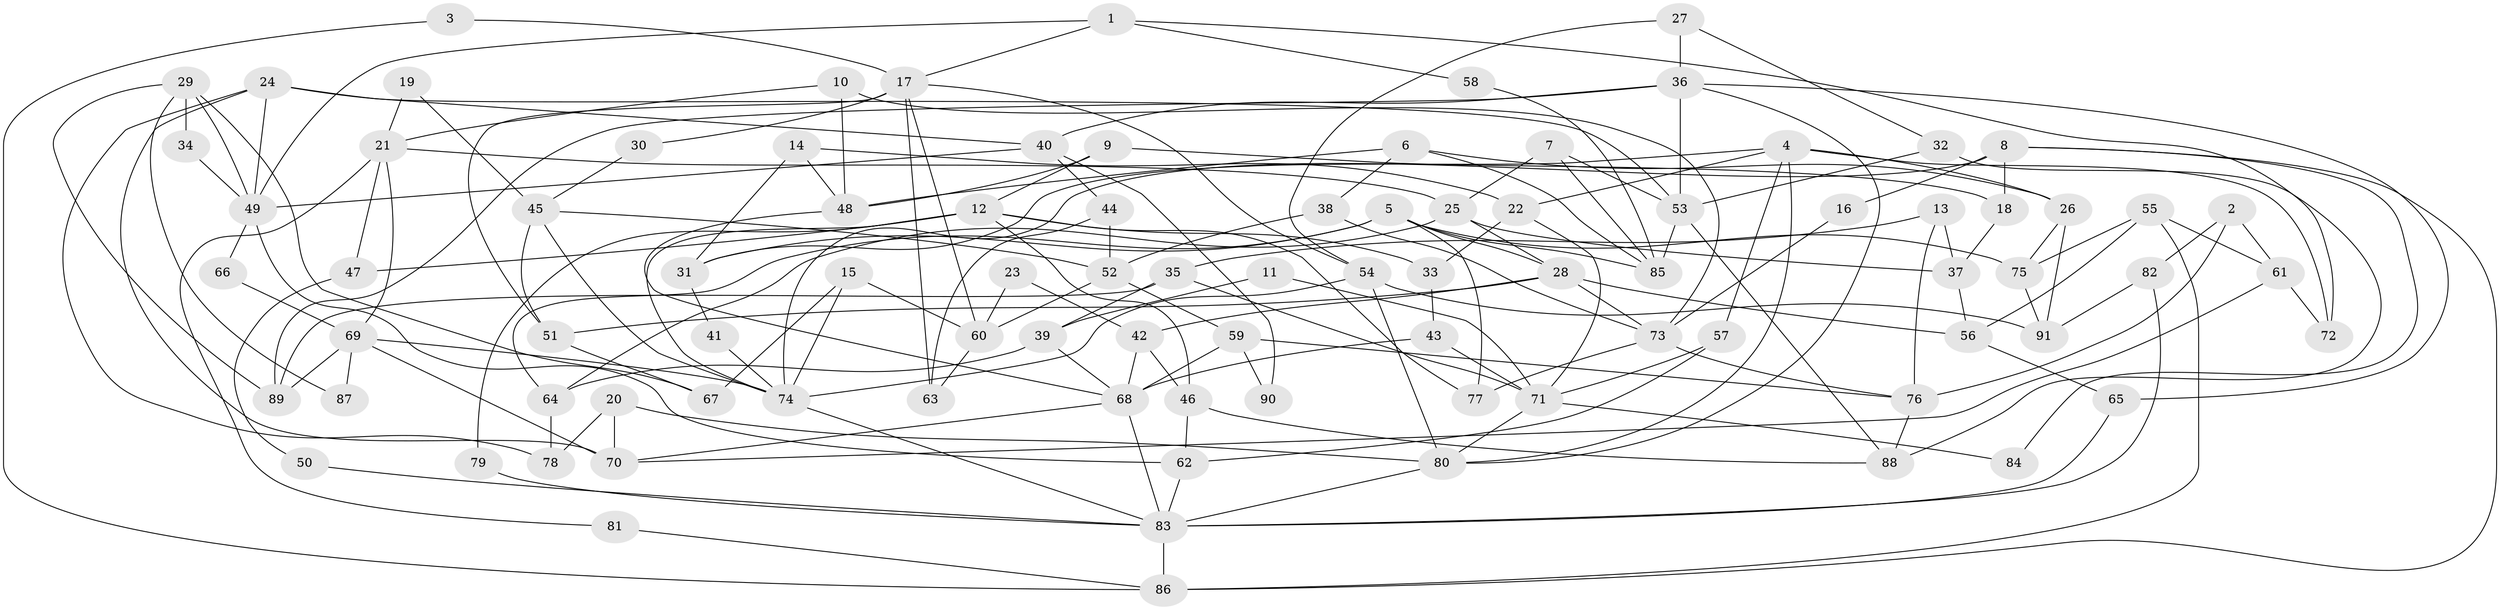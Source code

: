 // coarse degree distribution, {3: 0.2153846153846154, 15: 0.015384615384615385, 5: 0.15384615384615385, 4: 0.18461538461538463, 9: 0.06153846153846154, 7: 0.09230769230769231, 2: 0.2, 6: 0.03076923076923077, 10: 0.015384615384615385, 11: 0.015384615384615385, 8: 0.015384615384615385}
// Generated by graph-tools (version 1.1) at 2025/51/03/04/25 22:51:19]
// undirected, 91 vertices, 182 edges
graph export_dot {
  node [color=gray90,style=filled];
  1;
  2;
  3;
  4;
  5;
  6;
  7;
  8;
  9;
  10;
  11;
  12;
  13;
  14;
  15;
  16;
  17;
  18;
  19;
  20;
  21;
  22;
  23;
  24;
  25;
  26;
  27;
  28;
  29;
  30;
  31;
  32;
  33;
  34;
  35;
  36;
  37;
  38;
  39;
  40;
  41;
  42;
  43;
  44;
  45;
  46;
  47;
  48;
  49;
  50;
  51;
  52;
  53;
  54;
  55;
  56;
  57;
  58;
  59;
  60;
  61;
  62;
  63;
  64;
  65;
  66;
  67;
  68;
  69;
  70;
  71;
  72;
  73;
  74;
  75;
  76;
  77;
  78;
  79;
  80;
  81;
  82;
  83;
  84;
  85;
  86;
  87;
  88;
  89;
  90;
  91;
  1 -- 49;
  1 -- 17;
  1 -- 58;
  1 -- 72;
  2 -- 61;
  2 -- 76;
  2 -- 82;
  3 -- 86;
  3 -- 17;
  4 -- 80;
  4 -- 31;
  4 -- 22;
  4 -- 26;
  4 -- 57;
  4 -- 72;
  5 -- 75;
  5 -- 64;
  5 -- 28;
  5 -- 31;
  5 -- 77;
  5 -- 85;
  6 -- 85;
  6 -- 48;
  6 -- 26;
  6 -- 38;
  7 -- 85;
  7 -- 53;
  7 -- 25;
  8 -- 74;
  8 -- 86;
  8 -- 16;
  8 -- 18;
  8 -- 84;
  9 -- 18;
  9 -- 12;
  9 -- 48;
  10 -- 48;
  10 -- 21;
  10 -- 73;
  11 -- 71;
  11 -- 39;
  12 -- 77;
  12 -- 74;
  12 -- 33;
  12 -- 46;
  12 -- 47;
  12 -- 79;
  13 -- 76;
  13 -- 37;
  13 -- 35;
  14 -- 22;
  14 -- 48;
  14 -- 31;
  15 -- 67;
  15 -- 74;
  15 -- 60;
  16 -- 73;
  17 -- 51;
  17 -- 60;
  17 -- 30;
  17 -- 54;
  17 -- 63;
  18 -- 37;
  19 -- 45;
  19 -- 21;
  20 -- 70;
  20 -- 80;
  20 -- 78;
  21 -- 69;
  21 -- 25;
  21 -- 47;
  21 -- 81;
  22 -- 33;
  22 -- 71;
  23 -- 42;
  23 -- 60;
  24 -- 53;
  24 -- 70;
  24 -- 40;
  24 -- 49;
  24 -- 78;
  25 -- 28;
  25 -- 37;
  25 -- 64;
  26 -- 75;
  26 -- 91;
  27 -- 36;
  27 -- 54;
  27 -- 32;
  28 -- 73;
  28 -- 42;
  28 -- 51;
  28 -- 56;
  29 -- 89;
  29 -- 49;
  29 -- 34;
  29 -- 67;
  29 -- 87;
  30 -- 45;
  31 -- 41;
  32 -- 53;
  32 -- 88;
  33 -- 43;
  34 -- 49;
  35 -- 71;
  35 -- 39;
  35 -- 89;
  36 -- 80;
  36 -- 40;
  36 -- 53;
  36 -- 65;
  36 -- 89;
  37 -- 56;
  38 -- 73;
  38 -- 52;
  39 -- 64;
  39 -- 68;
  40 -- 49;
  40 -- 44;
  40 -- 90;
  41 -- 74;
  42 -- 46;
  42 -- 68;
  43 -- 68;
  43 -- 71;
  44 -- 52;
  44 -- 63;
  45 -- 52;
  45 -- 74;
  45 -- 51;
  46 -- 62;
  46 -- 88;
  47 -- 50;
  48 -- 68;
  49 -- 62;
  49 -- 66;
  50 -- 83;
  51 -- 67;
  52 -- 60;
  52 -- 59;
  53 -- 88;
  53 -- 85;
  54 -- 91;
  54 -- 74;
  54 -- 80;
  55 -- 56;
  55 -- 75;
  55 -- 61;
  55 -- 86;
  56 -- 65;
  57 -- 71;
  57 -- 62;
  58 -- 85;
  59 -- 68;
  59 -- 76;
  59 -- 90;
  60 -- 63;
  61 -- 72;
  61 -- 70;
  62 -- 83;
  64 -- 78;
  65 -- 83;
  66 -- 69;
  68 -- 70;
  68 -- 83;
  69 -- 70;
  69 -- 89;
  69 -- 74;
  69 -- 87;
  71 -- 80;
  71 -- 84;
  73 -- 76;
  73 -- 77;
  74 -- 83;
  75 -- 91;
  76 -- 88;
  79 -- 83;
  80 -- 83;
  81 -- 86;
  82 -- 83;
  82 -- 91;
  83 -- 86;
}
